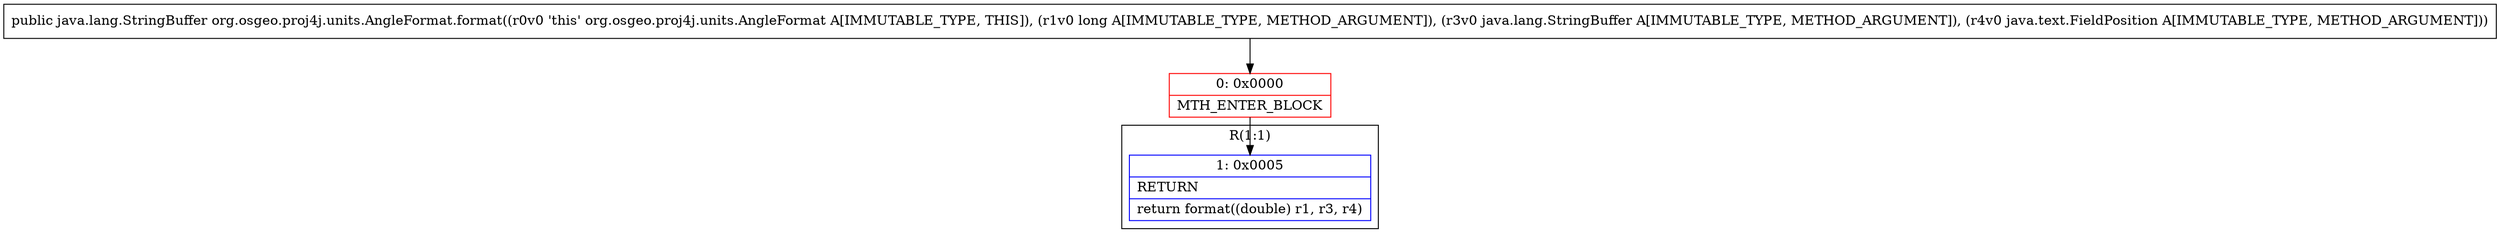 digraph "CFG fororg.osgeo.proj4j.units.AngleFormat.format(JLjava\/lang\/StringBuffer;Ljava\/text\/FieldPosition;)Ljava\/lang\/StringBuffer;" {
subgraph cluster_Region_300838662 {
label = "R(1:1)";
node [shape=record,color=blue];
Node_1 [shape=record,label="{1\:\ 0x0005|RETURN\l|return format((double) r1, r3, r4)\l}"];
}
Node_0 [shape=record,color=red,label="{0\:\ 0x0000|MTH_ENTER_BLOCK\l}"];
MethodNode[shape=record,label="{public java.lang.StringBuffer org.osgeo.proj4j.units.AngleFormat.format((r0v0 'this' org.osgeo.proj4j.units.AngleFormat A[IMMUTABLE_TYPE, THIS]), (r1v0 long A[IMMUTABLE_TYPE, METHOD_ARGUMENT]), (r3v0 java.lang.StringBuffer A[IMMUTABLE_TYPE, METHOD_ARGUMENT]), (r4v0 java.text.FieldPosition A[IMMUTABLE_TYPE, METHOD_ARGUMENT])) }"];
MethodNode -> Node_0;
Node_0 -> Node_1;
}

